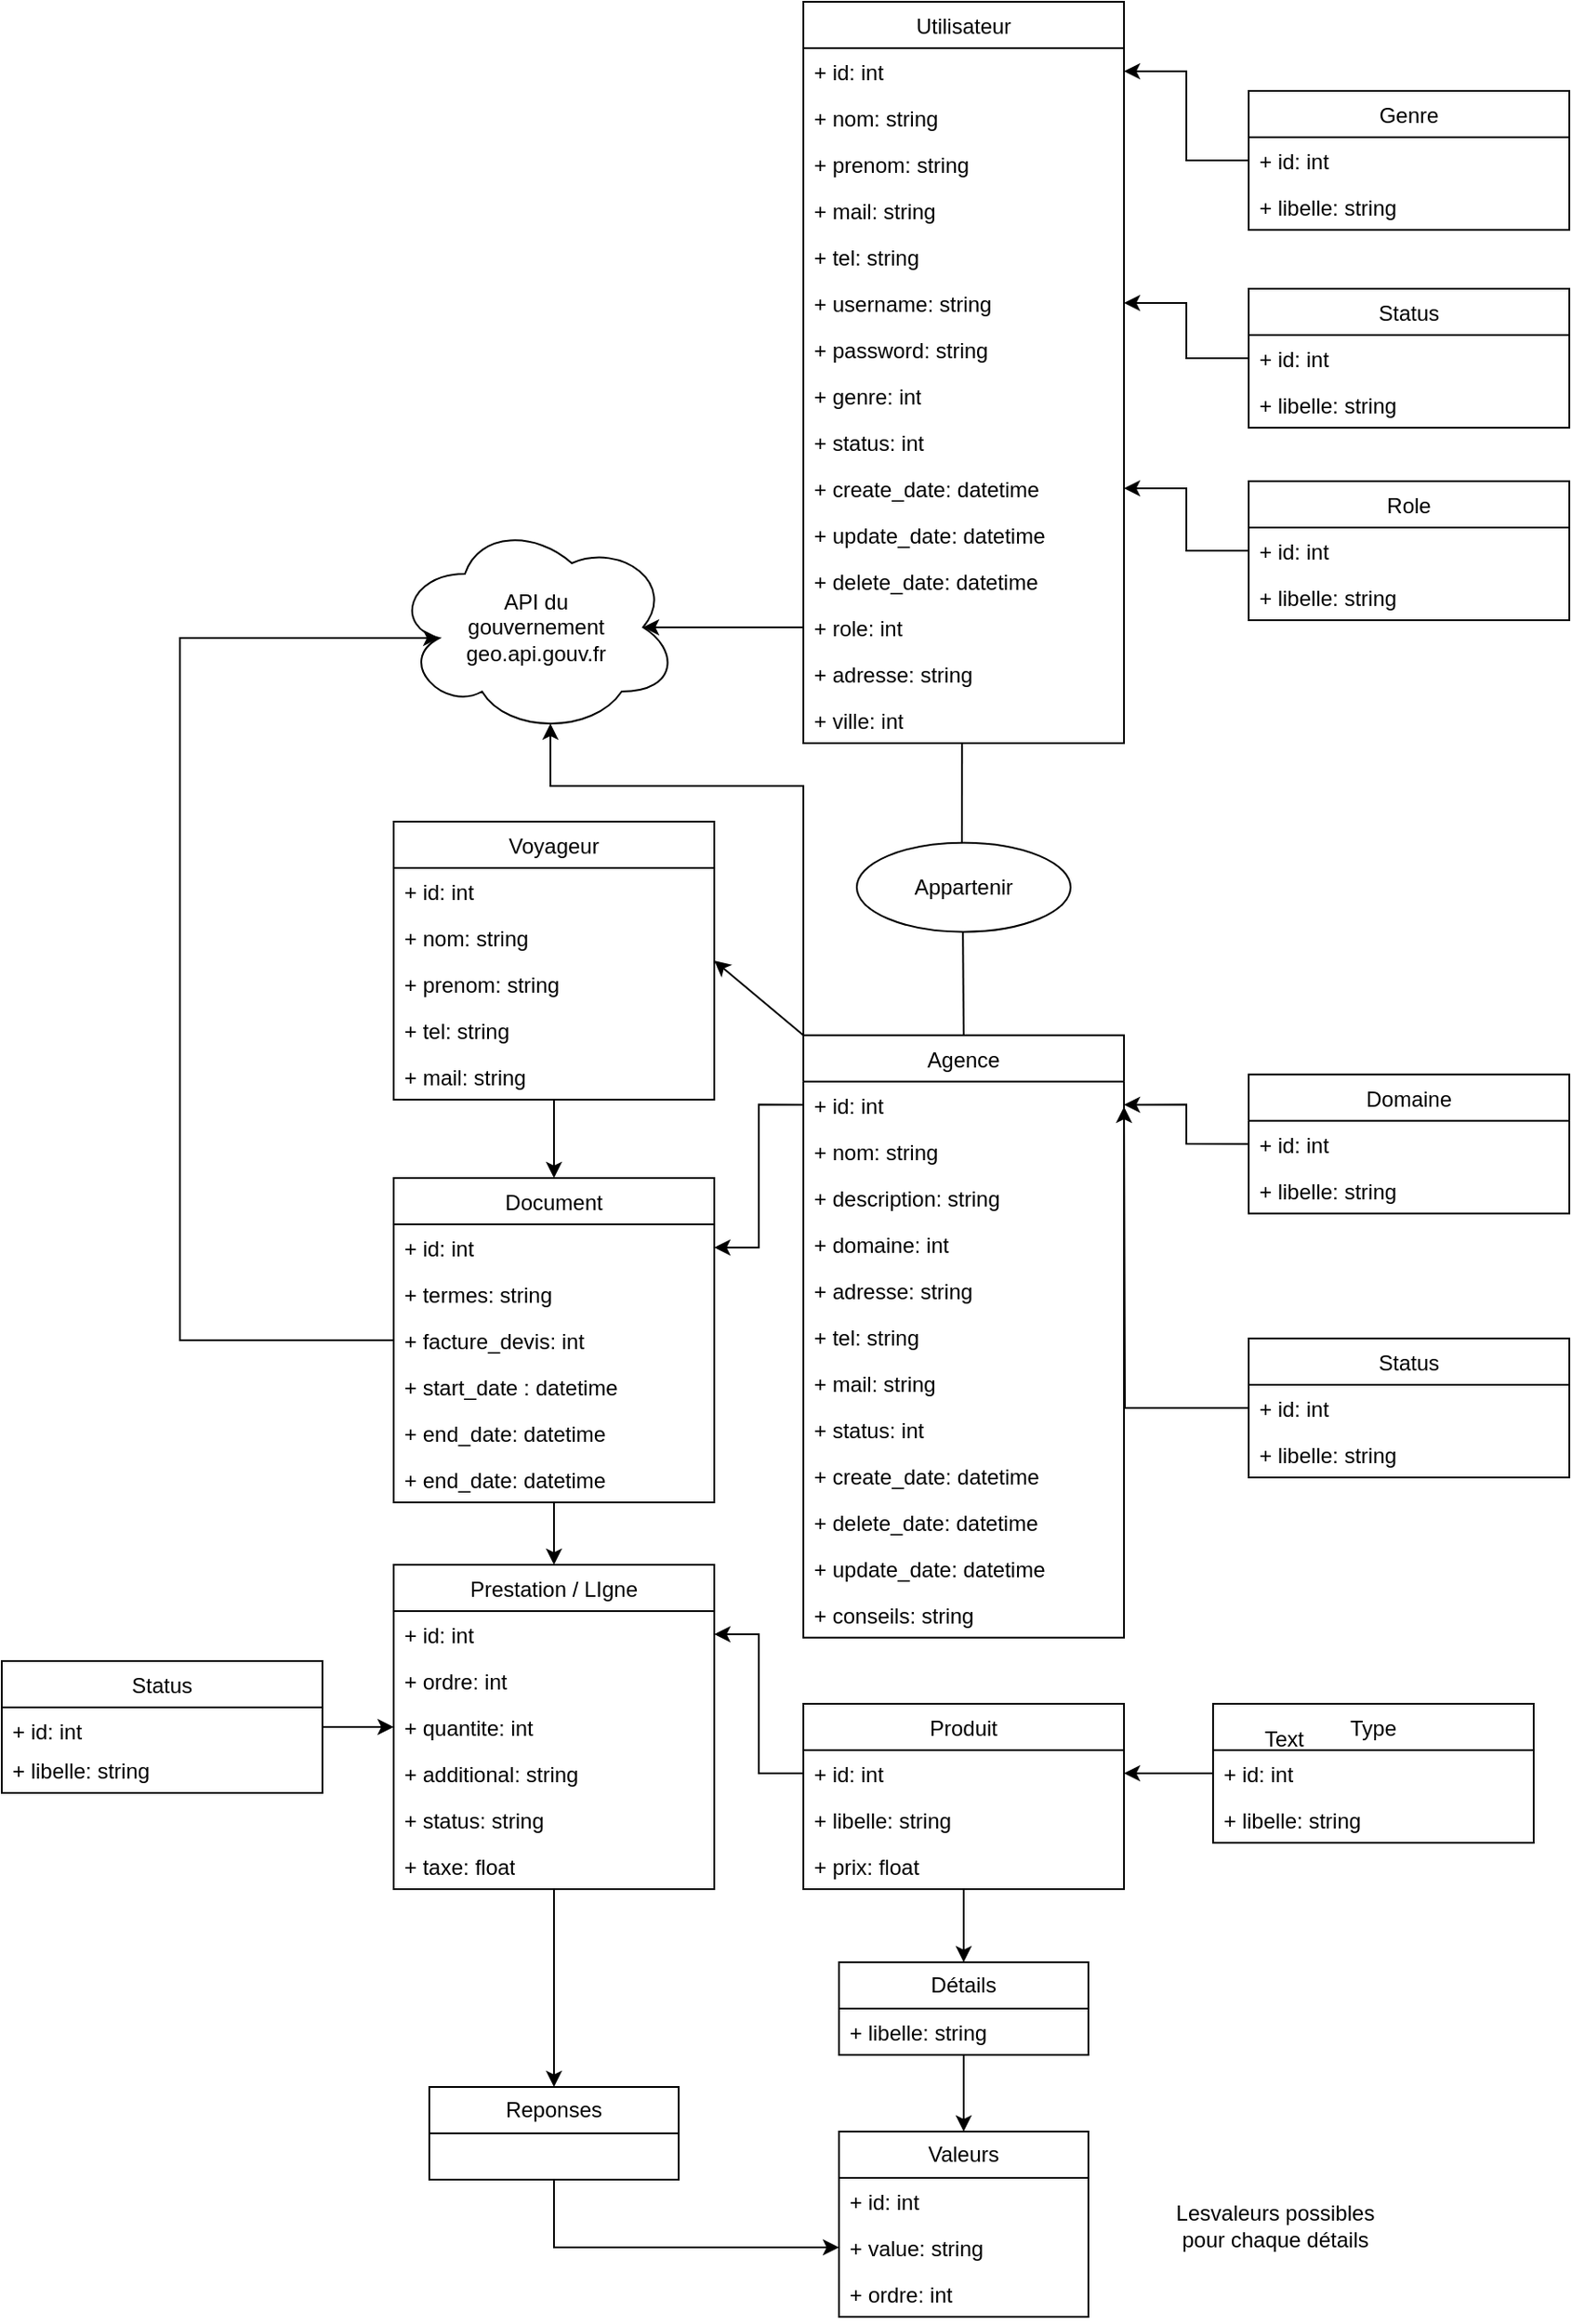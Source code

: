 <mxfile version="22.1.11" type="device">
  <diagram id="8dzpjJiyhR6sDjPHXIBc" name="Page-1">
    <mxGraphModel dx="2189" dy="948" grid="1" gridSize="10" guides="1" tooltips="1" connect="1" arrows="1" fold="1" page="1" pageScale="1" pageWidth="850" pageHeight="1100" math="0" shadow="0">
      <root>
        <mxCell id="0" />
        <mxCell id="1" parent="0" />
        <mxCell id="13" value="Agence" style="swimlane;fontStyle=0;childLayout=stackLayout;horizontal=1;startSize=26;fillColor=none;horizontalStack=0;resizeParent=1;resizeParentMax=0;resizeLast=0;collapsible=1;marginBottom=0;" parent="1" vertex="1">
          <mxGeometry x="270" y="839.84" width="180" height="338" as="geometry" />
        </mxCell>
        <mxCell id="w4tt1kv3BqVbwSzo0u0s-61" value="&lt;div&gt;+ id: int&amp;nbsp;&amp;nbsp; &lt;br&gt;&lt;/div&gt;&lt;div&gt;&lt;br&gt;&lt;/div&gt;" style="text;strokeColor=none;fillColor=none;align=left;verticalAlign=top;spacingLeft=4;spacingRight=4;overflow=hidden;rotatable=0;points=[[0,0.5],[1,0.5]];portConstraint=eastwest;whiteSpace=wrap;html=1;" parent="13" vertex="1">
          <mxGeometry y="26" width="180" height="26" as="geometry" />
        </mxCell>
        <mxCell id="w4tt1kv3BqVbwSzo0u0s-62" value="&lt;div&gt;+ nom: string&lt;/div&gt;&lt;div&gt;&lt;br&gt;&lt;/div&gt;" style="text;strokeColor=none;fillColor=none;align=left;verticalAlign=top;spacingLeft=4;spacingRight=4;overflow=hidden;rotatable=0;points=[[0,0.5],[1,0.5]];portConstraint=eastwest;whiteSpace=wrap;html=1;" parent="13" vertex="1">
          <mxGeometry y="52" width="180" height="26" as="geometry" />
        </mxCell>
        <mxCell id="w4tt1kv3BqVbwSzo0u0s-63" value="&lt;div&gt;+ description: string&lt;/div&gt;&lt;div&gt;&lt;br&gt;&lt;/div&gt;" style="text;strokeColor=none;fillColor=none;align=left;verticalAlign=top;spacingLeft=4;spacingRight=4;overflow=hidden;rotatable=0;points=[[0,0.5],[1,0.5]];portConstraint=eastwest;whiteSpace=wrap;html=1;" parent="13" vertex="1">
          <mxGeometry y="78" width="180" height="26" as="geometry" />
        </mxCell>
        <mxCell id="w4tt1kv3BqVbwSzo0u0s-64" value="&lt;div&gt;+ domaine: int&lt;/div&gt;&lt;div&gt;&lt;br&gt;&lt;/div&gt;" style="text;strokeColor=none;fillColor=none;align=left;verticalAlign=top;spacingLeft=4;spacingRight=4;overflow=hidden;rotatable=0;points=[[0,0.5],[1,0.5]];portConstraint=eastwest;whiteSpace=wrap;html=1;" parent="13" vertex="1">
          <mxGeometry y="104" width="180" height="26" as="geometry" />
        </mxCell>
        <mxCell id="w4tt1kv3BqVbwSzo0u0s-65" value="&lt;div&gt;+ adresse: string&lt;/div&gt;&lt;div&gt;&lt;br&gt;&lt;/div&gt;" style="text;strokeColor=none;fillColor=none;align=left;verticalAlign=top;spacingLeft=4;spacingRight=4;overflow=hidden;rotatable=0;points=[[0,0.5],[1,0.5]];portConstraint=eastwest;whiteSpace=wrap;html=1;" parent="13" vertex="1">
          <mxGeometry y="130" width="180" height="26" as="geometry" />
        </mxCell>
        <mxCell id="w4tt1kv3BqVbwSzo0u0s-66" value="&lt;div&gt;+ tel: string&lt;/div&gt;&lt;div&gt;&lt;br&gt;&lt;/div&gt;" style="text;strokeColor=none;fillColor=none;align=left;verticalAlign=top;spacingLeft=4;spacingRight=4;overflow=hidden;rotatable=0;points=[[0,0.5],[1,0.5]];portConstraint=eastwest;whiteSpace=wrap;html=1;" parent="13" vertex="1">
          <mxGeometry y="156" width="180" height="26" as="geometry" />
        </mxCell>
        <mxCell id="w4tt1kv3BqVbwSzo0u0s-67" value="&lt;div&gt;+ mail: string&lt;/div&gt;&lt;div&gt;&lt;br&gt;&lt;/div&gt;" style="text;strokeColor=none;fillColor=none;align=left;verticalAlign=top;spacingLeft=4;spacingRight=4;overflow=hidden;rotatable=0;points=[[0,0.5],[1,0.5]];portConstraint=eastwest;whiteSpace=wrap;html=1;" parent="13" vertex="1">
          <mxGeometry y="182" width="180" height="26" as="geometry" />
        </mxCell>
        <mxCell id="w4tt1kv3BqVbwSzo0u0s-68" value="&lt;div&gt;+ status: int&lt;/div&gt;&lt;div&gt;&lt;br&gt;&lt;/div&gt;" style="text;strokeColor=none;fillColor=none;align=left;verticalAlign=top;spacingLeft=4;spacingRight=4;overflow=hidden;rotatable=0;points=[[0,0.5],[1,0.5]];portConstraint=eastwest;whiteSpace=wrap;html=1;" parent="13" vertex="1">
          <mxGeometry y="208" width="180" height="26" as="geometry" />
        </mxCell>
        <mxCell id="w4tt1kv3BqVbwSzo0u0s-86" value="+ create_date: datetime" style="text;strokeColor=none;fillColor=none;align=left;verticalAlign=top;spacingLeft=4;spacingRight=4;overflow=hidden;rotatable=0;points=[[0,0.5],[1,0.5]];portConstraint=eastwest;whiteSpace=wrap;html=1;" parent="13" vertex="1">
          <mxGeometry y="234" width="180" height="26" as="geometry" />
        </mxCell>
        <mxCell id="w4tt1kv3BqVbwSzo0u0s-88" value="+ delete_date: datetime" style="text;strokeColor=none;fillColor=none;align=left;verticalAlign=top;spacingLeft=4;spacingRight=4;overflow=hidden;rotatable=0;points=[[0,0.5],[1,0.5]];portConstraint=eastwest;whiteSpace=wrap;html=1;" parent="13" vertex="1">
          <mxGeometry y="260" width="180" height="26" as="geometry" />
        </mxCell>
        <mxCell id="w4tt1kv3BqVbwSzo0u0s-87" value="+ update_date: datetime" style="text;strokeColor=none;fillColor=none;align=left;verticalAlign=top;spacingLeft=4;spacingRight=4;overflow=hidden;rotatable=0;points=[[0,0.5],[1,0.5]];portConstraint=eastwest;whiteSpace=wrap;html=1;" parent="13" vertex="1">
          <mxGeometry y="286" width="180" height="26" as="geometry" />
        </mxCell>
        <mxCell id="lfXEAPd-jrxp4KH_zklR-23" value="+ conseils: string" style="text;strokeColor=none;fillColor=none;align=left;verticalAlign=top;spacingLeft=4;spacingRight=4;overflow=hidden;rotatable=0;points=[[0,0.5],[1,0.5]];portConstraint=eastwest;whiteSpace=wrap;html=1;" vertex="1" parent="13">
          <mxGeometry y="312" width="180" height="26" as="geometry" />
        </mxCell>
        <mxCell id="43dnftMdyA6J6YPBt8IQ-62" style="edgeStyle=orthogonalEdgeStyle;rounded=0;orthogonalLoop=1;jettySize=auto;html=1;entryX=0.5;entryY=0;entryDx=0;entryDy=0;" parent="1" source="18" target="43dnftMdyA6J6YPBt8IQ-43" edge="1">
          <mxGeometry relative="1" as="geometry" />
        </mxCell>
        <mxCell id="18" value="Document" style="swimlane;fontStyle=0;childLayout=stackLayout;horizontal=1;startSize=26;fillColor=none;horizontalStack=0;resizeParent=1;resizeParentMax=0;resizeLast=0;collapsible=1;marginBottom=0;" parent="1" vertex="1">
          <mxGeometry x="40" y="920" width="180" height="182" as="geometry" />
        </mxCell>
        <mxCell id="43dnftMdyA6J6YPBt8IQ-25" value="&lt;div&gt;+ id: int&amp;nbsp;&amp;nbsp; &lt;br&gt;&lt;/div&gt;&lt;div&gt;&lt;br&gt;&lt;/div&gt;" style="text;strokeColor=none;fillColor=none;align=left;verticalAlign=top;spacingLeft=4;spacingRight=4;overflow=hidden;rotatable=0;points=[[0,0.5],[1,0.5]];portConstraint=eastwest;whiteSpace=wrap;html=1;" parent="18" vertex="1">
          <mxGeometry y="26" width="180" height="26" as="geometry" />
        </mxCell>
        <mxCell id="43dnftMdyA6J6YPBt8IQ-29" value="&lt;div&gt;+ termes: string&lt;br&gt;&lt;/div&gt;&lt;div&gt;&lt;br&gt;&lt;/div&gt;" style="text;strokeColor=none;fillColor=none;align=left;verticalAlign=top;spacingLeft=4;spacingRight=4;overflow=hidden;rotatable=0;points=[[0,0.5],[1,0.5]];portConstraint=eastwest;whiteSpace=wrap;html=1;" parent="18" vertex="1">
          <mxGeometry y="52" width="180" height="26" as="geometry" />
        </mxCell>
        <mxCell id="43dnftMdyA6J6YPBt8IQ-68" value="&lt;div&gt;+ facture_devis: int&lt;br&gt;&lt;/div&gt;&lt;div&gt;&lt;br&gt;&lt;/div&gt;" style="text;strokeColor=none;fillColor=none;align=left;verticalAlign=top;spacingLeft=4;spacingRight=4;overflow=hidden;rotatable=0;points=[[0,0.5],[1,0.5]];portConstraint=eastwest;whiteSpace=wrap;html=1;" parent="18" vertex="1">
          <mxGeometry y="78" width="180" height="26" as="geometry" />
        </mxCell>
        <mxCell id="lfXEAPd-jrxp4KH_zklR-27" value="&lt;div&gt;+ start_date : datetime&lt;br&gt;&lt;/div&gt;&lt;div&gt;&lt;br&gt;&lt;/div&gt;" style="text;strokeColor=none;fillColor=none;align=left;verticalAlign=top;spacingLeft=4;spacingRight=4;overflow=hidden;rotatable=0;points=[[0,0.5],[1,0.5]];portConstraint=eastwest;whiteSpace=wrap;html=1;" vertex="1" parent="18">
          <mxGeometry y="104" width="180" height="26" as="geometry" />
        </mxCell>
        <mxCell id="lfXEAPd-jrxp4KH_zklR-28" value="&lt;div&gt;+ end_date: datetime&lt;br&gt;&lt;/div&gt;&lt;div&gt;&lt;br&gt;&lt;/div&gt;" style="text;strokeColor=none;fillColor=none;align=left;verticalAlign=top;spacingLeft=4;spacingRight=4;overflow=hidden;rotatable=0;points=[[0,0.5],[1,0.5]];portConstraint=eastwest;whiteSpace=wrap;html=1;" vertex="1" parent="18">
          <mxGeometry y="130" width="180" height="26" as="geometry" />
        </mxCell>
        <mxCell id="lfXEAPd-jrxp4KH_zklR-54" value="&lt;div&gt;+ end_date: datetime&lt;br&gt;&lt;/div&gt;&lt;div&gt;&lt;br&gt;&lt;/div&gt;" style="text;strokeColor=none;fillColor=none;align=left;verticalAlign=top;spacingLeft=4;spacingRight=4;overflow=hidden;rotatable=0;points=[[0,0.5],[1,0.5]];portConstraint=eastwest;whiteSpace=wrap;html=1;" vertex="1" parent="18">
          <mxGeometry y="156" width="180" height="26" as="geometry" />
        </mxCell>
        <mxCell id="43dnftMdyA6J6YPBt8IQ-60" style="edgeStyle=orthogonalEdgeStyle;rounded=0;orthogonalLoop=1;jettySize=auto;html=1;entryX=0.5;entryY=0;entryDx=0;entryDy=0;" parent="1" source="19" target="18" edge="1">
          <mxGeometry relative="1" as="geometry" />
        </mxCell>
        <mxCell id="19" value="Voyageur" style="swimlane;fontStyle=0;childLayout=stackLayout;horizontal=1;startSize=26;fillColor=none;horizontalStack=0;resizeParent=1;resizeParentMax=0;resizeLast=0;collapsible=1;marginBottom=0;" parent="1" vertex="1">
          <mxGeometry x="40" y="720" width="180" height="156" as="geometry" />
        </mxCell>
        <mxCell id="43dnftMdyA6J6YPBt8IQ-36" value="&lt;div&gt;+ id: int&amp;nbsp;&amp;nbsp; &lt;br&gt;&lt;/div&gt;&lt;div&gt;&lt;br&gt;&lt;/div&gt;" style="text;strokeColor=none;fillColor=none;align=left;verticalAlign=top;spacingLeft=4;spacingRight=4;overflow=hidden;rotatable=0;points=[[0,0.5],[1,0.5]];portConstraint=eastwest;whiteSpace=wrap;html=1;" parent="19" vertex="1">
          <mxGeometry y="26" width="180" height="26" as="geometry" />
        </mxCell>
        <mxCell id="43dnftMdyA6J6YPBt8IQ-37" value="&lt;div&gt;+ nom: string&lt;br&gt;&lt;/div&gt;&lt;div&gt;&lt;br&gt;&lt;/div&gt;" style="text;strokeColor=none;fillColor=none;align=left;verticalAlign=top;spacingLeft=4;spacingRight=4;overflow=hidden;rotatable=0;points=[[0,0.5],[1,0.5]];portConstraint=eastwest;whiteSpace=wrap;html=1;" parent="19" vertex="1">
          <mxGeometry y="52" width="180" height="26" as="geometry" />
        </mxCell>
        <mxCell id="lfXEAPd-jrxp4KH_zklR-26" value="&lt;div&gt;+ prenom: string&lt;br&gt;&lt;/div&gt;&lt;div&gt;&lt;br&gt;&lt;/div&gt;" style="text;strokeColor=none;fillColor=none;align=left;verticalAlign=top;spacingLeft=4;spacingRight=4;overflow=hidden;rotatable=0;points=[[0,0.5],[1,0.5]];portConstraint=eastwest;whiteSpace=wrap;html=1;" vertex="1" parent="19">
          <mxGeometry y="78" width="180" height="26" as="geometry" />
        </mxCell>
        <mxCell id="43dnftMdyA6J6YPBt8IQ-38" value="&lt;div&gt;+ tel: string&lt;br&gt;&lt;/div&gt;&lt;div&gt;&lt;br&gt;&lt;/div&gt;" style="text;strokeColor=none;fillColor=none;align=left;verticalAlign=top;spacingLeft=4;spacingRight=4;overflow=hidden;rotatable=0;points=[[0,0.5],[1,0.5]];portConstraint=eastwest;whiteSpace=wrap;html=1;" parent="19" vertex="1">
          <mxGeometry y="104" width="180" height="26" as="geometry" />
        </mxCell>
        <mxCell id="43dnftMdyA6J6YPBt8IQ-39" value="&lt;div&gt;+ mail: string&lt;br&gt;&lt;/div&gt;&lt;div&gt;&lt;br&gt;&lt;/div&gt;" style="text;strokeColor=none;fillColor=none;align=left;verticalAlign=top;spacingLeft=4;spacingRight=4;overflow=hidden;rotatable=0;points=[[0,0.5],[1,0.5]];portConstraint=eastwest;whiteSpace=wrap;html=1;" parent="19" vertex="1">
          <mxGeometry y="130" width="180" height="26" as="geometry" />
        </mxCell>
        <mxCell id="22" value="Utilisateur" style="swimlane;fontStyle=0;childLayout=stackLayout;horizontal=1;startSize=26;fillColor=none;horizontalStack=0;resizeParent=1;resizeParentMax=0;resizeLast=0;collapsible=1;marginBottom=0;" parent="1" vertex="1">
          <mxGeometry x="270" y="260" width="180" height="416" as="geometry" />
        </mxCell>
        <mxCell id="w4tt1kv3BqVbwSzo0u0s-23" value="+ id: int" style="text;strokeColor=none;fillColor=none;align=left;verticalAlign=top;spacingLeft=4;spacingRight=4;overflow=hidden;rotatable=0;points=[[0,0.5],[1,0.5]];portConstraint=eastwest;whiteSpace=wrap;html=1;" parent="22" vertex="1">
          <mxGeometry y="26" width="180" height="26" as="geometry" />
        </mxCell>
        <mxCell id="w4tt1kv3BqVbwSzo0u0s-24" value="+ nom: string" style="text;strokeColor=none;fillColor=none;align=left;verticalAlign=top;spacingLeft=4;spacingRight=4;overflow=hidden;rotatable=0;points=[[0,0.5],[1,0.5]];portConstraint=eastwest;whiteSpace=wrap;html=1;" parent="22" vertex="1">
          <mxGeometry y="52" width="180" height="26" as="geometry" />
        </mxCell>
        <mxCell id="w4tt1kv3BqVbwSzo0u0s-25" value="+ prenom: string" style="text;strokeColor=none;fillColor=none;align=left;verticalAlign=top;spacingLeft=4;spacingRight=4;overflow=hidden;rotatable=0;points=[[0,0.5],[1,0.5]];portConstraint=eastwest;whiteSpace=wrap;html=1;" parent="22" vertex="1">
          <mxGeometry y="78" width="180" height="26" as="geometry" />
        </mxCell>
        <mxCell id="w4tt1kv3BqVbwSzo0u0s-26" value="+ mail: string" style="text;strokeColor=none;fillColor=none;align=left;verticalAlign=top;spacingLeft=4;spacingRight=4;overflow=hidden;rotatable=0;points=[[0,0.5],[1,0.5]];portConstraint=eastwest;whiteSpace=wrap;html=1;" parent="22" vertex="1">
          <mxGeometry y="104" width="180" height="26" as="geometry" />
        </mxCell>
        <mxCell id="w4tt1kv3BqVbwSzo0u0s-27" value="+ tel: string" style="text;strokeColor=none;fillColor=none;align=left;verticalAlign=top;spacingLeft=4;spacingRight=4;overflow=hidden;rotatable=0;points=[[0,0.5],[1,0.5]];portConstraint=eastwest;whiteSpace=wrap;html=1;" parent="22" vertex="1">
          <mxGeometry y="130" width="180" height="26" as="geometry" />
        </mxCell>
        <mxCell id="w4tt1kv3BqVbwSzo0u0s-28" value="&lt;div&gt;+ username: string&lt;/div&gt;" style="text;strokeColor=none;fillColor=none;align=left;verticalAlign=top;spacingLeft=4;spacingRight=4;overflow=hidden;rotatable=0;points=[[0,0.5],[1,0.5]];portConstraint=eastwest;whiteSpace=wrap;html=1;" parent="22" vertex="1">
          <mxGeometry y="156" width="180" height="26" as="geometry" />
        </mxCell>
        <mxCell id="w4tt1kv3BqVbwSzo0u0s-29" value="+ password: string" style="text;strokeColor=none;fillColor=none;align=left;verticalAlign=top;spacingLeft=4;spacingRight=4;overflow=hidden;rotatable=0;points=[[0,0.5],[1,0.5]];portConstraint=eastwest;whiteSpace=wrap;html=1;" parent="22" vertex="1">
          <mxGeometry y="182" width="180" height="26" as="geometry" />
        </mxCell>
        <mxCell id="w4tt1kv3BqVbwSzo0u0s-30" value="+ genre: int" style="text;strokeColor=none;fillColor=none;align=left;verticalAlign=top;spacingLeft=4;spacingRight=4;overflow=hidden;rotatable=0;points=[[0,0.5],[1,0.5]];portConstraint=eastwest;whiteSpace=wrap;html=1;" parent="22" vertex="1">
          <mxGeometry y="208" width="180" height="26" as="geometry" />
        </mxCell>
        <mxCell id="w4tt1kv3BqVbwSzo0u0s-31" value="&lt;div&gt;+ status: int&lt;/div&gt;" style="text;strokeColor=none;fillColor=none;align=left;verticalAlign=top;spacingLeft=4;spacingRight=4;overflow=hidden;rotatable=0;points=[[0,0.5],[1,0.5]];portConstraint=eastwest;whiteSpace=wrap;html=1;" parent="22" vertex="1">
          <mxGeometry y="234" width="180" height="26" as="geometry" />
        </mxCell>
        <mxCell id="w4tt1kv3BqVbwSzo0u0s-32" value="+ create_date: datetime" style="text;strokeColor=none;fillColor=none;align=left;verticalAlign=top;spacingLeft=4;spacingRight=4;overflow=hidden;rotatable=0;points=[[0,0.5],[1,0.5]];portConstraint=eastwest;whiteSpace=wrap;html=1;" parent="22" vertex="1">
          <mxGeometry y="260" width="180" height="26" as="geometry" />
        </mxCell>
        <mxCell id="w4tt1kv3BqVbwSzo0u0s-33" value="+ update_date: datetime" style="text;strokeColor=none;fillColor=none;align=left;verticalAlign=top;spacingLeft=4;spacingRight=4;overflow=hidden;rotatable=0;points=[[0,0.5],[1,0.5]];portConstraint=eastwest;whiteSpace=wrap;html=1;" parent="22" vertex="1">
          <mxGeometry y="286" width="180" height="26" as="geometry" />
        </mxCell>
        <mxCell id="w4tt1kv3BqVbwSzo0u0s-42" value="+ delete_date: datetime" style="text;strokeColor=none;fillColor=none;align=left;verticalAlign=top;spacingLeft=4;spacingRight=4;overflow=hidden;rotatable=0;points=[[0,0.5],[1,0.5]];portConstraint=eastwest;whiteSpace=wrap;html=1;" parent="22" vertex="1">
          <mxGeometry y="312" width="180" height="26" as="geometry" />
        </mxCell>
        <mxCell id="w4tt1kv3BqVbwSzo0u0s-48" value="&lt;div&gt;+ role: int&lt;/div&gt;&lt;div&gt;&lt;br&gt;&lt;/div&gt;" style="text;strokeColor=none;fillColor=none;align=left;verticalAlign=top;spacingLeft=4;spacingRight=4;overflow=hidden;rotatable=0;points=[[0,0.5],[1,0.5]];portConstraint=eastwest;whiteSpace=wrap;html=1;" parent="22" vertex="1">
          <mxGeometry y="338" width="180" height="26" as="geometry" />
        </mxCell>
        <mxCell id="w4tt1kv3BqVbwSzo0u0s-74" value="&lt;div&gt;+ adresse: string&lt;/div&gt;&lt;div&gt;&lt;br&gt;&lt;/div&gt;" style="text;strokeColor=none;fillColor=none;align=left;verticalAlign=top;spacingLeft=4;spacingRight=4;overflow=hidden;rotatable=0;points=[[0,0.5],[1,0.5]];portConstraint=eastwest;whiteSpace=wrap;html=1;" parent="22" vertex="1">
          <mxGeometry y="364" width="180" height="26" as="geometry" />
        </mxCell>
        <mxCell id="w4tt1kv3BqVbwSzo0u0s-75" value="&lt;div&gt;+ ville: int&lt;/div&gt;&lt;div&gt;&lt;br&gt;&lt;/div&gt;" style="text;strokeColor=none;fillColor=none;align=left;verticalAlign=top;spacingLeft=4;spacingRight=4;overflow=hidden;rotatable=0;points=[[0,0.5],[1,0.5]];portConstraint=eastwest;whiteSpace=wrap;html=1;" parent="22" vertex="1">
          <mxGeometry y="390" width="180" height="26" as="geometry" />
        </mxCell>
        <mxCell id="w4tt1kv3BqVbwSzo0u0s-34" value="Genre" style="swimlane;fontStyle=0;childLayout=stackLayout;horizontal=1;startSize=26;fillColor=none;horizontalStack=0;resizeParent=1;resizeParentMax=0;resizeLast=0;collapsible=1;marginBottom=0;" parent="1" vertex="1">
          <mxGeometry x="520" y="310" width="180" height="78" as="geometry" />
        </mxCell>
        <mxCell id="w4tt1kv3BqVbwSzo0u0s-36" value="+ id: int" style="text;strokeColor=none;fillColor=none;align=left;verticalAlign=top;spacingLeft=4;spacingRight=4;overflow=hidden;rotatable=0;points=[[0,0.5],[1,0.5]];portConstraint=eastwest;whiteSpace=wrap;html=1;" parent="w4tt1kv3BqVbwSzo0u0s-34" vertex="1">
          <mxGeometry y="26" width="180" height="26" as="geometry" />
        </mxCell>
        <mxCell id="w4tt1kv3BqVbwSzo0u0s-37" value="+ libelle: string" style="text;strokeColor=none;fillColor=none;align=left;verticalAlign=top;spacingLeft=4;spacingRight=4;overflow=hidden;rotatable=0;points=[[0,0.5],[1,0.5]];portConstraint=eastwest;whiteSpace=wrap;html=1;" parent="w4tt1kv3BqVbwSzo0u0s-34" vertex="1">
          <mxGeometry y="52" width="180" height="26" as="geometry" />
        </mxCell>
        <mxCell id="w4tt1kv3BqVbwSzo0u0s-38" value="Status" style="swimlane;fontStyle=0;childLayout=stackLayout;horizontal=1;startSize=26;fillColor=none;horizontalStack=0;resizeParent=1;resizeParentMax=0;resizeLast=0;collapsible=1;marginBottom=0;" parent="1" vertex="1">
          <mxGeometry x="520" y="421" width="180" height="78" as="geometry" />
        </mxCell>
        <mxCell id="w4tt1kv3BqVbwSzo0u0s-39" value="+ id: int" style="text;strokeColor=none;fillColor=none;align=left;verticalAlign=top;spacingLeft=4;spacingRight=4;overflow=hidden;rotatable=0;points=[[0,0.5],[1,0.5]];portConstraint=eastwest;whiteSpace=wrap;html=1;" parent="w4tt1kv3BqVbwSzo0u0s-38" vertex="1">
          <mxGeometry y="26" width="180" height="26" as="geometry" />
        </mxCell>
        <mxCell id="w4tt1kv3BqVbwSzo0u0s-40" value="+ libelle: string" style="text;strokeColor=none;fillColor=none;align=left;verticalAlign=top;spacingLeft=4;spacingRight=4;overflow=hidden;rotatable=0;points=[[0,0.5],[1,0.5]];portConstraint=eastwest;whiteSpace=wrap;html=1;" parent="w4tt1kv3BqVbwSzo0u0s-38" vertex="1">
          <mxGeometry y="52" width="180" height="26" as="geometry" />
        </mxCell>
        <mxCell id="w4tt1kv3BqVbwSzo0u0s-43" value="Role" style="swimlane;fontStyle=0;childLayout=stackLayout;horizontal=1;startSize=26;fillColor=none;horizontalStack=0;resizeParent=1;resizeParentMax=0;resizeLast=0;collapsible=1;marginBottom=0;" parent="1" vertex="1">
          <mxGeometry x="520" y="529" width="180" height="78" as="geometry" />
        </mxCell>
        <mxCell id="w4tt1kv3BqVbwSzo0u0s-44" value="+ id: int" style="text;strokeColor=none;fillColor=none;align=left;verticalAlign=top;spacingLeft=4;spacingRight=4;overflow=hidden;rotatable=0;points=[[0,0.5],[1,0.5]];portConstraint=eastwest;whiteSpace=wrap;html=1;" parent="w4tt1kv3BqVbwSzo0u0s-43" vertex="1">
          <mxGeometry y="26" width="180" height="26" as="geometry" />
        </mxCell>
        <mxCell id="w4tt1kv3BqVbwSzo0u0s-45" value="+ libelle: string" style="text;strokeColor=none;fillColor=none;align=left;verticalAlign=top;spacingLeft=4;spacingRight=4;overflow=hidden;rotatable=0;points=[[0,0.5],[1,0.5]];portConstraint=eastwest;whiteSpace=wrap;html=1;" parent="w4tt1kv3BqVbwSzo0u0s-43" vertex="1">
          <mxGeometry y="52" width="180" height="26" as="geometry" />
        </mxCell>
        <mxCell id="w4tt1kv3BqVbwSzo0u0s-53" value="" style="ellipse;whiteSpace=wrap;html=1;align=center;" parent="1" vertex="1">
          <mxGeometry x="300" y="731.84" width="120" height="50" as="geometry" />
        </mxCell>
        <mxCell id="w4tt1kv3BqVbwSzo0u0s-59" value="" style="endArrow=none;html=1;rounded=0;exitX=0.495;exitY=1.006;exitDx=0;exitDy=0;exitPerimeter=0;" parent="1" edge="1">
          <mxGeometry relative="1" as="geometry">
            <mxPoint x="359.1" y="675.996" as="sourcePoint" />
            <mxPoint x="359" y="731.84" as="targetPoint" />
          </mxGeometry>
        </mxCell>
        <mxCell id="w4tt1kv3BqVbwSzo0u0s-60" value="" style="endArrow=none;html=1;rounded=0;entryX=0.5;entryY=0;entryDx=0;entryDy=0;" parent="1" target="13" edge="1">
          <mxGeometry relative="1" as="geometry">
            <mxPoint x="359.58" y="781.84" as="sourcePoint" />
            <mxPoint x="360.38" y="836.99" as="targetPoint" />
          </mxGeometry>
        </mxCell>
        <mxCell id="w4tt1kv3BqVbwSzo0u0s-70" value="Domaine" style="swimlane;fontStyle=0;childLayout=stackLayout;horizontal=1;startSize=26;fillColor=none;horizontalStack=0;resizeParent=1;resizeParentMax=0;resizeLast=0;collapsible=1;marginBottom=0;" parent="1" vertex="1">
          <mxGeometry x="520" y="861.84" width="180" height="78" as="geometry" />
        </mxCell>
        <mxCell id="w4tt1kv3BqVbwSzo0u0s-71" value="+ id: int" style="text;strokeColor=none;fillColor=none;align=left;verticalAlign=top;spacingLeft=4;spacingRight=4;overflow=hidden;rotatable=0;points=[[0,0.5],[1,0.5]];portConstraint=eastwest;whiteSpace=wrap;html=1;" parent="w4tt1kv3BqVbwSzo0u0s-70" vertex="1">
          <mxGeometry y="26" width="180" height="26" as="geometry" />
        </mxCell>
        <mxCell id="w4tt1kv3BqVbwSzo0u0s-72" value="+ libelle: string" style="text;strokeColor=none;fillColor=none;align=left;verticalAlign=top;spacingLeft=4;spacingRight=4;overflow=hidden;rotatable=0;points=[[0,0.5],[1,0.5]];portConstraint=eastwest;whiteSpace=wrap;html=1;" parent="w4tt1kv3BqVbwSzo0u0s-70" vertex="1">
          <mxGeometry y="52" width="180" height="26" as="geometry" />
        </mxCell>
        <mxCell id="w4tt1kv3BqVbwSzo0u0s-89" value="Status" style="swimlane;fontStyle=0;childLayout=stackLayout;horizontal=1;startSize=26;fillColor=none;horizontalStack=0;resizeParent=1;resizeParentMax=0;resizeLast=0;collapsible=1;marginBottom=0;" parent="1" vertex="1">
          <mxGeometry x="520" y="1010" width="180" height="78" as="geometry" />
        </mxCell>
        <mxCell id="43dnftMdyA6J6YPBt8IQ-65" style="edgeStyle=orthogonalEdgeStyle;rounded=0;orthogonalLoop=1;jettySize=auto;html=1;exitX=0;exitY=0.5;exitDx=0;exitDy=0;" parent="w4tt1kv3BqVbwSzo0u0s-89" source="w4tt1kv3BqVbwSzo0u0s-90" edge="1">
          <mxGeometry relative="1" as="geometry">
            <mxPoint x="-70" y="-130" as="targetPoint" />
          </mxGeometry>
        </mxCell>
        <mxCell id="w4tt1kv3BqVbwSzo0u0s-90" value="+ id: int" style="text;strokeColor=none;fillColor=none;align=left;verticalAlign=top;spacingLeft=4;spacingRight=4;overflow=hidden;rotatable=0;points=[[0,0.5],[1,0.5]];portConstraint=eastwest;whiteSpace=wrap;html=1;" parent="w4tt1kv3BqVbwSzo0u0s-89" vertex="1">
          <mxGeometry y="26" width="180" height="26" as="geometry" />
        </mxCell>
        <mxCell id="w4tt1kv3BqVbwSzo0u0s-91" value="+ libelle: string" style="text;strokeColor=none;fillColor=none;align=left;verticalAlign=top;spacingLeft=4;spacingRight=4;overflow=hidden;rotatable=0;points=[[0,0.5],[1,0.5]];portConstraint=eastwest;whiteSpace=wrap;html=1;" parent="w4tt1kv3BqVbwSzo0u0s-89" vertex="1">
          <mxGeometry y="52" width="180" height="26" as="geometry" />
        </mxCell>
        <mxCell id="43dnftMdyA6J6YPBt8IQ-23" value="" style="ellipse;shape=cloud;whiteSpace=wrap;html=1;" parent="1" vertex="1">
          <mxGeometry x="40" y="551" width="160" height="120" as="geometry" />
        </mxCell>
        <mxCell id="43dnftMdyA6J6YPBt8IQ-24" value="API du gouvernement&lt;br&gt;geo.api.gouv.fr" style="text;html=1;strokeColor=none;fillColor=none;align=center;verticalAlign=middle;whiteSpace=wrap;rounded=0;" parent="1" vertex="1">
          <mxGeometry x="75" y="588.5" width="90" height="45" as="geometry" />
        </mxCell>
        <mxCell id="lfXEAPd-jrxp4KH_zklR-50" style="edgeStyle=orthogonalEdgeStyle;rounded=0;orthogonalLoop=1;jettySize=auto;html=1;exitX=0.5;exitY=1;exitDx=0;exitDy=0;entryX=0.5;entryY=0;entryDx=0;entryDy=0;" edge="1" parent="1" source="43dnftMdyA6J6YPBt8IQ-43" target="lfXEAPd-jrxp4KH_zklR-48">
          <mxGeometry relative="1" as="geometry" />
        </mxCell>
        <mxCell id="43dnftMdyA6J6YPBt8IQ-43" value="Prestation / LIgne" style="swimlane;fontStyle=0;childLayout=stackLayout;horizontal=1;startSize=26;fillColor=none;horizontalStack=0;resizeParent=1;resizeParentMax=0;resizeLast=0;collapsible=1;marginBottom=0;" parent="1" vertex="1">
          <mxGeometry x="40" y="1137" width="180" height="182" as="geometry" />
        </mxCell>
        <mxCell id="43dnftMdyA6J6YPBt8IQ-44" value="&lt;div&gt;+ id: int&amp;nbsp;&amp;nbsp; &lt;br&gt;&lt;/div&gt;&lt;div&gt;&lt;br&gt;&lt;/div&gt;" style="text;strokeColor=none;fillColor=none;align=left;verticalAlign=top;spacingLeft=4;spacingRight=4;overflow=hidden;rotatable=0;points=[[0,0.5],[1,0.5]];portConstraint=eastwest;whiteSpace=wrap;html=1;" parent="43dnftMdyA6J6YPBt8IQ-43" vertex="1">
          <mxGeometry y="26" width="180" height="26" as="geometry" />
        </mxCell>
        <mxCell id="43dnftMdyA6J6YPBt8IQ-45" value="&lt;div&gt;+ ordre: int&amp;nbsp;&amp;nbsp; &lt;br&gt;&lt;/div&gt;&lt;div&gt;&lt;br&gt;&lt;/div&gt;" style="text;strokeColor=none;fillColor=none;align=left;verticalAlign=top;spacingLeft=4;spacingRight=4;overflow=hidden;rotatable=0;points=[[0,0.5],[1,0.5]];portConstraint=eastwest;whiteSpace=wrap;html=1;" parent="43dnftMdyA6J6YPBt8IQ-43" vertex="1">
          <mxGeometry y="52" width="180" height="26" as="geometry" />
        </mxCell>
        <mxCell id="43dnftMdyA6J6YPBt8IQ-46" value="&lt;div&gt;+ quantite: int&amp;nbsp;&amp;nbsp; &lt;br&gt;&lt;/div&gt;&lt;div&gt;&lt;br&gt;&lt;/div&gt;" style="text;strokeColor=none;fillColor=none;align=left;verticalAlign=top;spacingLeft=4;spacingRight=4;overflow=hidden;rotatable=0;points=[[0,0.5],[1,0.5]];portConstraint=eastwest;whiteSpace=wrap;html=1;" parent="43dnftMdyA6J6YPBt8IQ-43" vertex="1">
          <mxGeometry y="78" width="180" height="26" as="geometry" />
        </mxCell>
        <mxCell id="43dnftMdyA6J6YPBt8IQ-49" value="&lt;div&gt;+ additional: string&lt;br&gt;&lt;/div&gt;&lt;div&gt;&lt;br&gt;&lt;/div&gt;" style="text;strokeColor=none;fillColor=none;align=left;verticalAlign=top;spacingLeft=4;spacingRight=4;overflow=hidden;rotatable=0;points=[[0,0.5],[1,0.5]];portConstraint=eastwest;whiteSpace=wrap;html=1;" parent="43dnftMdyA6J6YPBt8IQ-43" vertex="1">
          <mxGeometry y="104" width="180" height="26" as="geometry" />
        </mxCell>
        <mxCell id="43dnftMdyA6J6YPBt8IQ-78" value="&lt;div&gt;+ status: string&lt;br&gt;&lt;/div&gt;&lt;div&gt;&lt;br&gt;&lt;/div&gt;" style="text;strokeColor=none;fillColor=none;align=left;verticalAlign=top;spacingLeft=4;spacingRight=4;overflow=hidden;rotatable=0;points=[[0,0.5],[1,0.5]];portConstraint=eastwest;whiteSpace=wrap;html=1;" parent="43dnftMdyA6J6YPBt8IQ-43" vertex="1">
          <mxGeometry y="130" width="180" height="26" as="geometry" />
        </mxCell>
        <mxCell id="43dnftMdyA6J6YPBt8IQ-85" value="&lt;div&gt;+ taxe: float&lt;br&gt;&lt;/div&gt;&lt;div&gt;&lt;br&gt;&lt;/div&gt;" style="text;strokeColor=none;fillColor=none;align=left;verticalAlign=top;spacingLeft=4;spacingRight=4;overflow=hidden;rotatable=0;points=[[0,0.5],[1,0.5]];portConstraint=eastwest;whiteSpace=wrap;html=1;" parent="43dnftMdyA6J6YPBt8IQ-43" vertex="1">
          <mxGeometry y="156" width="180" height="26" as="geometry" />
        </mxCell>
        <mxCell id="43dnftMdyA6J6YPBt8IQ-63" value="" style="edgeStyle=orthogonalEdgeStyle;rounded=0;orthogonalLoop=1;jettySize=auto;html=1;entryX=1;entryY=0.5;entryDx=0;entryDy=0;" parent="1" source="43dnftMdyA6J6YPBt8IQ-51" target="43dnftMdyA6J6YPBt8IQ-73" edge="1">
          <mxGeometry relative="1" as="geometry" />
        </mxCell>
        <mxCell id="43dnftMdyA6J6YPBt8IQ-51" value="Type" style="swimlane;fontStyle=0;childLayout=stackLayout;horizontal=1;startSize=26;fillColor=none;horizontalStack=0;resizeParent=1;resizeParentMax=0;resizeLast=0;collapsible=1;marginBottom=0;" parent="1" vertex="1">
          <mxGeometry x="500" y="1215" width="180" height="78" as="geometry" />
        </mxCell>
        <mxCell id="43dnftMdyA6J6YPBt8IQ-53" value="&lt;div&gt;+ id: int&amp;nbsp;&amp;nbsp; &lt;br&gt;&lt;/div&gt;&lt;div&gt;&lt;br&gt;&lt;/div&gt;" style="text;strokeColor=none;fillColor=none;align=left;verticalAlign=top;spacingLeft=4;spacingRight=4;overflow=hidden;rotatable=0;points=[[0,0.5],[1,0.5]];portConstraint=eastwest;whiteSpace=wrap;html=1;" parent="43dnftMdyA6J6YPBt8IQ-51" vertex="1">
          <mxGeometry y="26" width="180" height="26" as="geometry" />
        </mxCell>
        <mxCell id="43dnftMdyA6J6YPBt8IQ-54" value="&lt;div&gt;+ libelle: string&lt;br&gt;&lt;/div&gt;&lt;div&gt;&lt;br&gt;&lt;/div&gt;" style="text;strokeColor=none;fillColor=none;align=left;verticalAlign=top;spacingLeft=4;spacingRight=4;overflow=hidden;rotatable=0;points=[[0,0.5],[1,0.5]];portConstraint=eastwest;whiteSpace=wrap;html=1;" parent="43dnftMdyA6J6YPBt8IQ-51" vertex="1">
          <mxGeometry y="52" width="180" height="26" as="geometry" />
        </mxCell>
        <mxCell id="43dnftMdyA6J6YPBt8IQ-57" value="Appartenir" style="text;html=1;strokeColor=none;fillColor=none;align=center;verticalAlign=middle;whiteSpace=wrap;rounded=0;" parent="1" vertex="1">
          <mxGeometry x="330" y="742" width="60" height="30" as="geometry" />
        </mxCell>
        <mxCell id="43dnftMdyA6J6YPBt8IQ-61" style="edgeStyle=orthogonalEdgeStyle;rounded=0;orthogonalLoop=1;jettySize=auto;html=1;exitX=0;exitY=0.5;exitDx=0;exitDy=0;entryX=1;entryY=0.5;entryDx=0;entryDy=0;" parent="1" source="w4tt1kv3BqVbwSzo0u0s-61" target="43dnftMdyA6J6YPBt8IQ-25" edge="1">
          <mxGeometry relative="1" as="geometry" />
        </mxCell>
        <mxCell id="43dnftMdyA6J6YPBt8IQ-64" style="edgeStyle=orthogonalEdgeStyle;rounded=0;orthogonalLoop=1;jettySize=auto;html=1;exitX=0;exitY=0.5;exitDx=0;exitDy=0;entryX=1;entryY=0.5;entryDx=0;entryDy=0;" parent="1" source="w4tt1kv3BqVbwSzo0u0s-71" target="w4tt1kv3BqVbwSzo0u0s-61" edge="1">
          <mxGeometry relative="1" as="geometry" />
        </mxCell>
        <mxCell id="43dnftMdyA6J6YPBt8IQ-66" style="edgeStyle=orthogonalEdgeStyle;rounded=0;orthogonalLoop=1;jettySize=auto;html=1;entryX=0.875;entryY=0.5;entryDx=0;entryDy=0;entryPerimeter=0;exitX=0;exitY=0.5;exitDx=0;exitDy=0;" parent="1" source="w4tt1kv3BqVbwSzo0u0s-48" target="43dnftMdyA6J6YPBt8IQ-23" edge="1">
          <mxGeometry relative="1" as="geometry" />
        </mxCell>
        <mxCell id="43dnftMdyA6J6YPBt8IQ-67" style="edgeStyle=orthogonalEdgeStyle;rounded=0;orthogonalLoop=1;jettySize=auto;html=1;exitX=0;exitY=0;exitDx=0;exitDy=0;entryX=0.55;entryY=0.95;entryDx=0;entryDy=0;entryPerimeter=0;" parent="1" source="13" target="43dnftMdyA6J6YPBt8IQ-23" edge="1">
          <mxGeometry relative="1" as="geometry">
            <Array as="points">
              <mxPoint x="270" y="700" />
              <mxPoint x="128" y="700" />
            </Array>
          </mxGeometry>
        </mxCell>
        <mxCell id="43dnftMdyA6J6YPBt8IQ-69" style="edgeStyle=orthogonalEdgeStyle;rounded=0;orthogonalLoop=1;jettySize=auto;html=1;exitX=0;exitY=0.5;exitDx=0;exitDy=0;entryX=1;entryY=0.5;entryDx=0;entryDy=0;" parent="1" source="w4tt1kv3BqVbwSzo0u0s-36" target="w4tt1kv3BqVbwSzo0u0s-23" edge="1">
          <mxGeometry relative="1" as="geometry" />
        </mxCell>
        <mxCell id="43dnftMdyA6J6YPBt8IQ-70" style="edgeStyle=orthogonalEdgeStyle;rounded=0;orthogonalLoop=1;jettySize=auto;html=1;exitX=0;exitY=0.5;exitDx=0;exitDy=0;entryX=1;entryY=0.5;entryDx=0;entryDy=0;" parent="1" source="w4tt1kv3BqVbwSzo0u0s-39" target="w4tt1kv3BqVbwSzo0u0s-28" edge="1">
          <mxGeometry relative="1" as="geometry" />
        </mxCell>
        <mxCell id="43dnftMdyA6J6YPBt8IQ-71" style="edgeStyle=orthogonalEdgeStyle;rounded=0;orthogonalLoop=1;jettySize=auto;html=1;exitX=0;exitY=0.5;exitDx=0;exitDy=0;entryX=1;entryY=0.5;entryDx=0;entryDy=0;" parent="1" source="w4tt1kv3BqVbwSzo0u0s-44" target="w4tt1kv3BqVbwSzo0u0s-32" edge="1">
          <mxGeometry relative="1" as="geometry" />
        </mxCell>
        <mxCell id="43dnftMdyA6J6YPBt8IQ-72" value="Produit" style="swimlane;fontStyle=0;childLayout=stackLayout;horizontal=1;startSize=26;fillColor=none;horizontalStack=0;resizeParent=1;resizeParentMax=0;resizeLast=0;collapsible=1;marginBottom=0;" parent="1" vertex="1">
          <mxGeometry x="270" y="1215" width="180" height="104" as="geometry" />
        </mxCell>
        <mxCell id="43dnftMdyA6J6YPBt8IQ-73" value="&lt;div&gt;+ id: int&amp;nbsp;&amp;nbsp; &lt;br&gt;&lt;/div&gt;&lt;div&gt;&lt;br&gt;&lt;/div&gt;" style="text;strokeColor=none;fillColor=none;align=left;verticalAlign=top;spacingLeft=4;spacingRight=4;overflow=hidden;rotatable=0;points=[[0,0.5],[1,0.5]];portConstraint=eastwest;whiteSpace=wrap;html=1;" parent="43dnftMdyA6J6YPBt8IQ-72" vertex="1">
          <mxGeometry y="26" width="180" height="26" as="geometry" />
        </mxCell>
        <mxCell id="43dnftMdyA6J6YPBt8IQ-74" value="&lt;div&gt;+ libelle: string&lt;br&gt;&lt;/div&gt;&lt;div&gt;&lt;br&gt;&lt;/div&gt;" style="text;strokeColor=none;fillColor=none;align=left;verticalAlign=top;spacingLeft=4;spacingRight=4;overflow=hidden;rotatable=0;points=[[0,0.5],[1,0.5]];portConstraint=eastwest;whiteSpace=wrap;html=1;" parent="43dnftMdyA6J6YPBt8IQ-72" vertex="1">
          <mxGeometry y="52" width="180" height="26" as="geometry" />
        </mxCell>
        <mxCell id="43dnftMdyA6J6YPBt8IQ-77" value="&lt;div&gt;+ prix: float&lt;br&gt;&lt;/div&gt;&lt;div&gt;&lt;br&gt;&lt;/div&gt;" style="text;strokeColor=none;fillColor=none;align=left;verticalAlign=top;spacingLeft=4;spacingRight=4;overflow=hidden;rotatable=0;points=[[0,0.5],[1,0.5]];portConstraint=eastwest;whiteSpace=wrap;html=1;" parent="43dnftMdyA6J6YPBt8IQ-72" vertex="1">
          <mxGeometry y="78" width="180" height="26" as="geometry" />
        </mxCell>
        <mxCell id="43dnftMdyA6J6YPBt8IQ-76" style="edgeStyle=orthogonalEdgeStyle;rounded=0;orthogonalLoop=1;jettySize=auto;html=1;exitX=0;exitY=0.5;exitDx=0;exitDy=0;entryX=1;entryY=0.5;entryDx=0;entryDy=0;" parent="1" source="43dnftMdyA6J6YPBt8IQ-73" target="43dnftMdyA6J6YPBt8IQ-44" edge="1">
          <mxGeometry relative="1" as="geometry" />
        </mxCell>
        <mxCell id="43dnftMdyA6J6YPBt8IQ-84" style="edgeStyle=orthogonalEdgeStyle;rounded=0;orthogonalLoop=1;jettySize=auto;html=1;exitX=1;exitY=0.5;exitDx=0;exitDy=0;entryX=0;entryY=0.5;entryDx=0;entryDy=0;" parent="1" source="43dnftMdyA6J6YPBt8IQ-79" target="43dnftMdyA6J6YPBt8IQ-46" edge="1">
          <mxGeometry relative="1" as="geometry" />
        </mxCell>
        <mxCell id="43dnftMdyA6J6YPBt8IQ-79" value="Status" style="swimlane;fontStyle=0;childLayout=stackLayout;horizontal=1;startSize=26;fillColor=none;horizontalStack=0;resizeParent=1;resizeParentMax=0;resizeLast=0;collapsible=1;marginBottom=0;" parent="1" vertex="1">
          <mxGeometry x="-180" y="1191" width="180" height="74" as="geometry" />
        </mxCell>
        <mxCell id="43dnftMdyA6J6YPBt8IQ-81" value="+ id: int" style="text;strokeColor=none;fillColor=none;align=left;verticalAlign=top;spacingLeft=4;spacingRight=4;overflow=hidden;rotatable=0;points=[[0,0.5],[1,0.5]];portConstraint=eastwest;whiteSpace=wrap;html=1;" parent="43dnftMdyA6J6YPBt8IQ-79" vertex="1">
          <mxGeometry y="26" width="180" height="22" as="geometry" />
        </mxCell>
        <mxCell id="43dnftMdyA6J6YPBt8IQ-82" value="+ libelle: string" style="text;strokeColor=none;fillColor=none;align=left;verticalAlign=top;spacingLeft=4;spacingRight=4;overflow=hidden;rotatable=0;points=[[0,0.5],[1,0.5]];portConstraint=eastwest;whiteSpace=wrap;html=1;" parent="43dnftMdyA6J6YPBt8IQ-79" vertex="1">
          <mxGeometry y="48" width="180" height="26" as="geometry" />
        </mxCell>
        <mxCell id="lfXEAPd-jrxp4KH_zklR-22" value="" style="endArrow=classic;html=1;rounded=0;exitX=0;exitY=0;exitDx=0;exitDy=0;entryX=1;entryY=0.5;entryDx=0;entryDy=0;" edge="1" parent="1" source="13" target="19">
          <mxGeometry width="50" height="50" relative="1" as="geometry">
            <mxPoint x="400" y="950" as="sourcePoint" />
            <mxPoint x="450" y="900" as="targetPoint" />
          </mxGeometry>
        </mxCell>
        <mxCell id="lfXEAPd-jrxp4KH_zklR-47" style="edgeStyle=orthogonalEdgeStyle;rounded=0;orthogonalLoop=1;jettySize=auto;html=1;exitX=0.5;exitY=1;exitDx=0;exitDy=0;entryX=0.5;entryY=0;entryDx=0;entryDy=0;" edge="1" parent="1" source="lfXEAPd-jrxp4KH_zklR-36" target="lfXEAPd-jrxp4KH_zklR-41">
          <mxGeometry relative="1" as="geometry" />
        </mxCell>
        <mxCell id="lfXEAPd-jrxp4KH_zklR-36" value="Détails" style="swimlane;fontStyle=0;childLayout=stackLayout;horizontal=1;startSize=26;fillColor=none;horizontalStack=0;resizeParent=1;resizeParentMax=0;resizeLast=0;collapsible=1;marginBottom=0;whiteSpace=wrap;html=1;" vertex="1" parent="1">
          <mxGeometry x="290" y="1360" width="140" height="52" as="geometry" />
        </mxCell>
        <mxCell id="lfXEAPd-jrxp4KH_zklR-37" value="+ libelle: string" style="text;strokeColor=none;fillColor=none;align=left;verticalAlign=top;spacingLeft=4;spacingRight=4;overflow=hidden;rotatable=0;points=[[0,0.5],[1,0.5]];portConstraint=eastwest;whiteSpace=wrap;html=1;" vertex="1" parent="lfXEAPd-jrxp4KH_zklR-36">
          <mxGeometry y="26" width="140" height="26" as="geometry" />
        </mxCell>
        <mxCell id="lfXEAPd-jrxp4KH_zklR-40" value="" style="endArrow=classic;html=1;rounded=0;entryX=0.5;entryY=0;entryDx=0;entryDy=0;exitX=0.5;exitY=1;exitDx=0;exitDy=0;" edge="1" parent="1" source="43dnftMdyA6J6YPBt8IQ-72" target="lfXEAPd-jrxp4KH_zklR-36">
          <mxGeometry width="50" height="50" relative="1" as="geometry">
            <mxPoint x="220" y="1370" as="sourcePoint" />
            <mxPoint x="270" y="1320" as="targetPoint" />
          </mxGeometry>
        </mxCell>
        <mxCell id="lfXEAPd-jrxp4KH_zklR-41" value="Valeurs" style="swimlane;fontStyle=0;childLayout=stackLayout;horizontal=1;startSize=26;fillColor=none;horizontalStack=0;resizeParent=1;resizeParentMax=0;resizeLast=0;collapsible=1;marginBottom=0;whiteSpace=wrap;html=1;" vertex="1" parent="1">
          <mxGeometry x="290" y="1455" width="140" height="104" as="geometry" />
        </mxCell>
        <mxCell id="lfXEAPd-jrxp4KH_zklR-42" value="+ id: int" style="text;strokeColor=none;fillColor=none;align=left;verticalAlign=top;spacingLeft=4;spacingRight=4;overflow=hidden;rotatable=0;points=[[0,0.5],[1,0.5]];portConstraint=eastwest;whiteSpace=wrap;html=1;" vertex="1" parent="lfXEAPd-jrxp4KH_zklR-41">
          <mxGeometry y="26" width="140" height="26" as="geometry" />
        </mxCell>
        <mxCell id="lfXEAPd-jrxp4KH_zklR-45" value="+ value: string" style="text;strokeColor=none;fillColor=none;align=left;verticalAlign=top;spacingLeft=4;spacingRight=4;overflow=hidden;rotatable=0;points=[[0,0.5],[1,0.5]];portConstraint=eastwest;whiteSpace=wrap;html=1;" vertex="1" parent="lfXEAPd-jrxp4KH_zklR-41">
          <mxGeometry y="52" width="140" height="26" as="geometry" />
        </mxCell>
        <mxCell id="lfXEAPd-jrxp4KH_zklR-46" value="+ ordre: int" style="text;strokeColor=none;fillColor=none;align=left;verticalAlign=top;spacingLeft=4;spacingRight=4;overflow=hidden;rotatable=0;points=[[0,0.5],[1,0.5]];portConstraint=eastwest;whiteSpace=wrap;html=1;" vertex="1" parent="lfXEAPd-jrxp4KH_zklR-41">
          <mxGeometry y="78" width="140" height="26" as="geometry" />
        </mxCell>
        <mxCell id="lfXEAPd-jrxp4KH_zklR-53" style="edgeStyle=orthogonalEdgeStyle;rounded=0;orthogonalLoop=1;jettySize=auto;html=1;exitX=0.5;exitY=1;exitDx=0;exitDy=0;entryX=0;entryY=0.5;entryDx=0;entryDy=0;" edge="1" parent="1" source="lfXEAPd-jrxp4KH_zklR-48" target="lfXEAPd-jrxp4KH_zklR-45">
          <mxGeometry relative="1" as="geometry" />
        </mxCell>
        <mxCell id="lfXEAPd-jrxp4KH_zklR-48" value="Reponses" style="swimlane;fontStyle=0;childLayout=stackLayout;horizontal=1;startSize=26;fillColor=none;horizontalStack=0;resizeParent=1;resizeParentMax=0;resizeLast=0;collapsible=1;marginBottom=0;whiteSpace=wrap;html=1;" vertex="1" parent="1">
          <mxGeometry x="60" y="1430" width="140" height="52" as="geometry" />
        </mxCell>
        <mxCell id="lfXEAPd-jrxp4KH_zklR-56" style="edgeStyle=orthogonalEdgeStyle;rounded=0;orthogonalLoop=1;jettySize=auto;html=1;exitX=0;exitY=0.5;exitDx=0;exitDy=0;entryX=0.16;entryY=0.55;entryDx=0;entryDy=0;entryPerimeter=0;" edge="1" parent="1" source="43dnftMdyA6J6YPBt8IQ-68" target="43dnftMdyA6J6YPBt8IQ-23">
          <mxGeometry relative="1" as="geometry">
            <mxPoint x="-30" y="520" as="targetPoint" />
            <Array as="points">
              <mxPoint x="-80" y="1011" />
              <mxPoint x="-80" y="617" />
            </Array>
          </mxGeometry>
        </mxCell>
        <mxCell id="lfXEAPd-jrxp4KH_zklR-57" value="Text" style="text;html=1;strokeColor=none;fillColor=none;align=center;verticalAlign=middle;whiteSpace=wrap;rounded=0;" vertex="1" parent="1">
          <mxGeometry x="510" y="1220" width="60" height="30" as="geometry" />
        </mxCell>
        <mxCell id="lfXEAPd-jrxp4KH_zklR-60" value="Lesvaleurs possibles pour chaque détails" style="text;html=1;strokeColor=none;fillColor=none;align=center;verticalAlign=middle;whiteSpace=wrap;rounded=0;" vertex="1" parent="1">
          <mxGeometry x="470" y="1455" width="130" height="105" as="geometry" />
        </mxCell>
      </root>
    </mxGraphModel>
  </diagram>
</mxfile>
